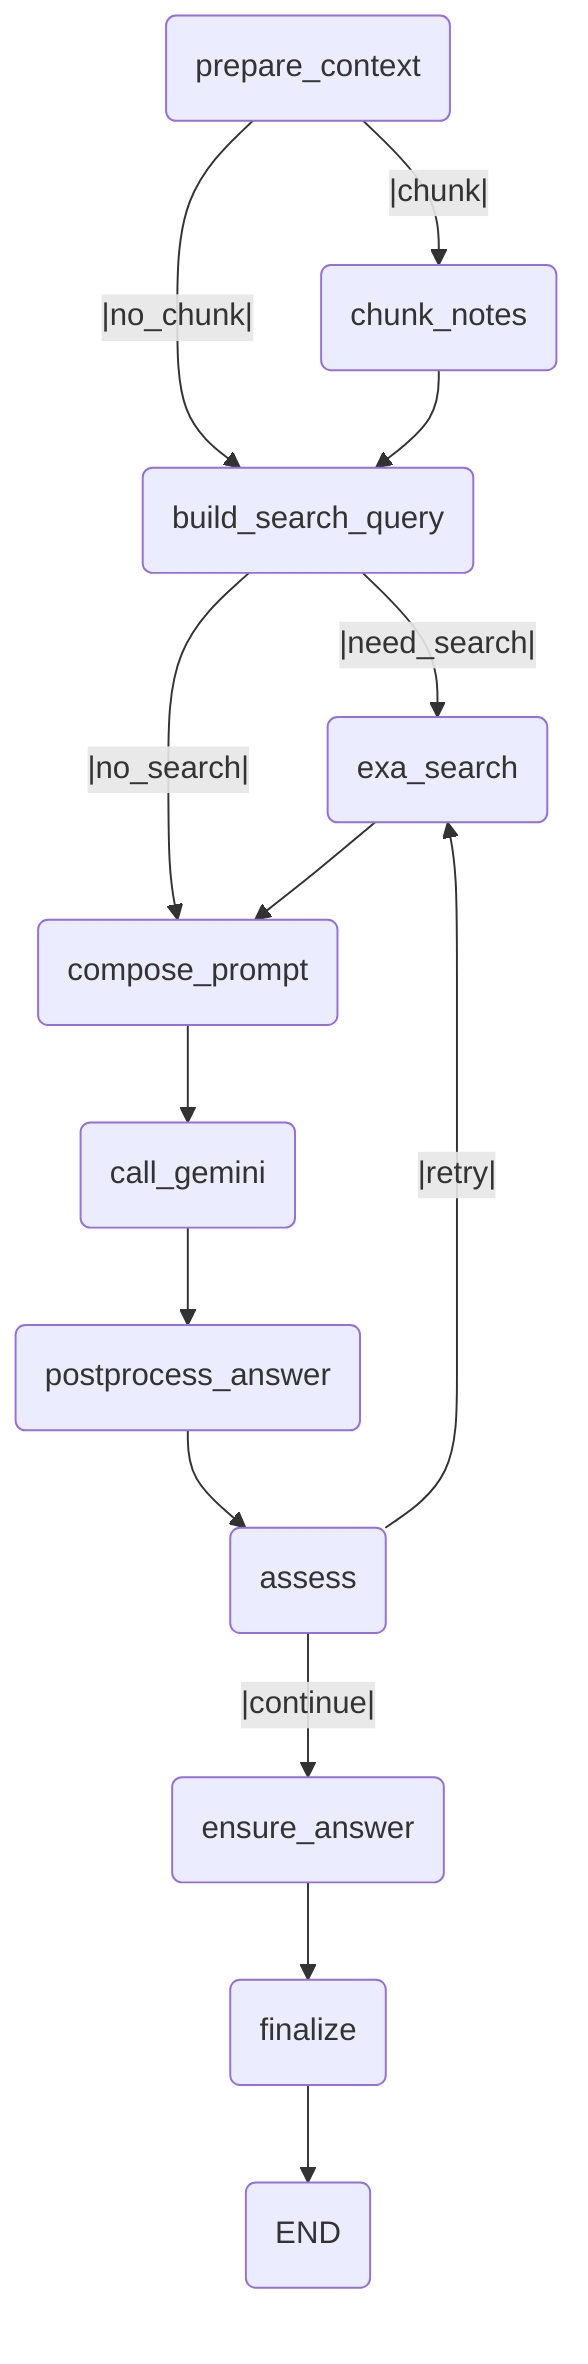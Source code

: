 graph TD
  prepare_context(prepare_context)
  chunk_notes(chunk_notes)
  build_search_query(build_search_query)
  exa_search(exa_search)
  compose_prompt(compose_prompt)
  call_gemini(call_gemini)
  postprocess_answer(postprocess_answer)
  assess(assess)
  ensure_answer(ensure_answer)
  finalize(finalize)
  END(END)
  prepare_context--|chunk|-->chunk_notes
  prepare_context--|no_chunk|-->build_search_query
  chunk_notes-->build_search_query
  build_search_query--|need_search|-->exa_search
  build_search_query--|no_search|-->compose_prompt
  exa_search-->compose_prompt
  compose_prompt-->call_gemini
  call_gemini-->postprocess_answer
  postprocess_answer-->assess
  assess--|retry|-->exa_search
  assess--|continue|-->ensure_answer
  ensure_answer-->finalize
  finalize-->END